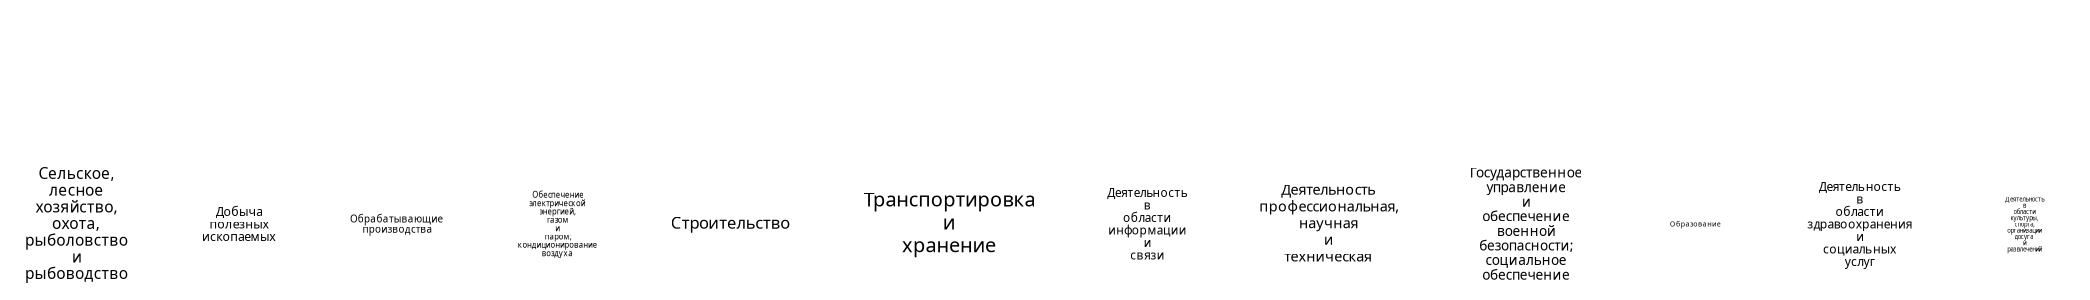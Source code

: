 digraph g {
	" " [shape = none];
	overlap = false;
	sep=-0.8
	"Сельское,\nлесное\nхозяйство,\nохота,\nрыболовство\nи\nрыбоводство" [shape = none, fontsize = 7.4345675617659595, fontname="sans"]
	"Добыча\nполезных\nископаемых" [shape = none, fontsize = 5.900718512282946, fontname="sans"]
	"Обрабатывающие\nпроизводства" [shape = none, fontsize = 4.721025385812467, fontname="sans"]
	"Обеспечение\nэлектрической\nэнергией,\nгазом\nи\nпаром;\nкондиционирование\nвоздуха" [shape = none, fontsize = 3.6993563163470986, fontname="sans"]
	"Строительство" [shape = none, fontsize = 7.9179893472762295, fontname="sans"]
	"Транспортировка\nи\nхранение" [shape = none, fontsize = 9.547700812542308, fontname="sans"]
	"Деятельность\nв\nобласти\nинформации\nи\nсвязи" [shape = none, fontsize = 5.671953797731907, fontname="sans"]
	"Деятельность\nпрофессиональная,\nнаучная\nи\nтехническая" [shape = none, fontsize = 6.917471506656333, fontname="sans"]
	"Государственное\nуправление\nи\nобеспечение\nвоенной\nбезопасности;\nсоциальное\nобеспечение" [shape = none, fontsize = 6.539115555665962, fontname="sans"]
	"Образование" [shape = none, fontsize = 3.4143995839275285, fontname="sans"]
	"Деятельность\nв\nобласти\nздравоохранения\nи\nсоциальных\nуслуг" [shape = none, fontsize = 5.804421321537053, fontname="sans"]
	"Деятельность\nв\nобласти\nкультуры,\nспорта,\nорганизации\nдосуга\nи\nразвлечений" [shape = none, fontsize = 2.847644832338604, fontname="sans"]
	" " -> "Сельское,\nлесное\nхозяйство,\nохота,\nрыболовство\nи\nрыбоводство" [style=invis] 
	" " -> "Добыча\nполезных\nископаемых" [style=invis] 
	" " -> "Обрабатывающие\nпроизводства" [style=invis] 
	" " -> "Обеспечение\nэлектрической\nэнергией,\nгазом\nи\nпаром;\nкондиционирование\nвоздуха" [style=invis] 
	" " -> "Строительство" [style=invis] 
	" " -> "Транспортировка\nи\nхранение" [style=invis] 
	" " -> "Деятельность\nв\nобласти\nинформации\nи\nсвязи" [style=invis] 
	" " -> "Деятельность\nпрофессиональная,\nнаучная\nи\nтехническая" [style=invis] 
	" " -> "Государственное\nуправление\nи\nобеспечение\nвоенной\nбезопасности;\nсоциальное\nобеспечение" [style=invis] 
	" " -> "Образование" [style=invis] 
	" " -> "Деятельность\nв\nобласти\nздравоохранения\nи\nсоциальных\nуслуг" [style=invis] 
	" " -> "Деятельность\nв\nобласти\nкультуры,\nспорта,\nорганизации\nдосуга\nи\nразвлечений" [style=invis] 
}
